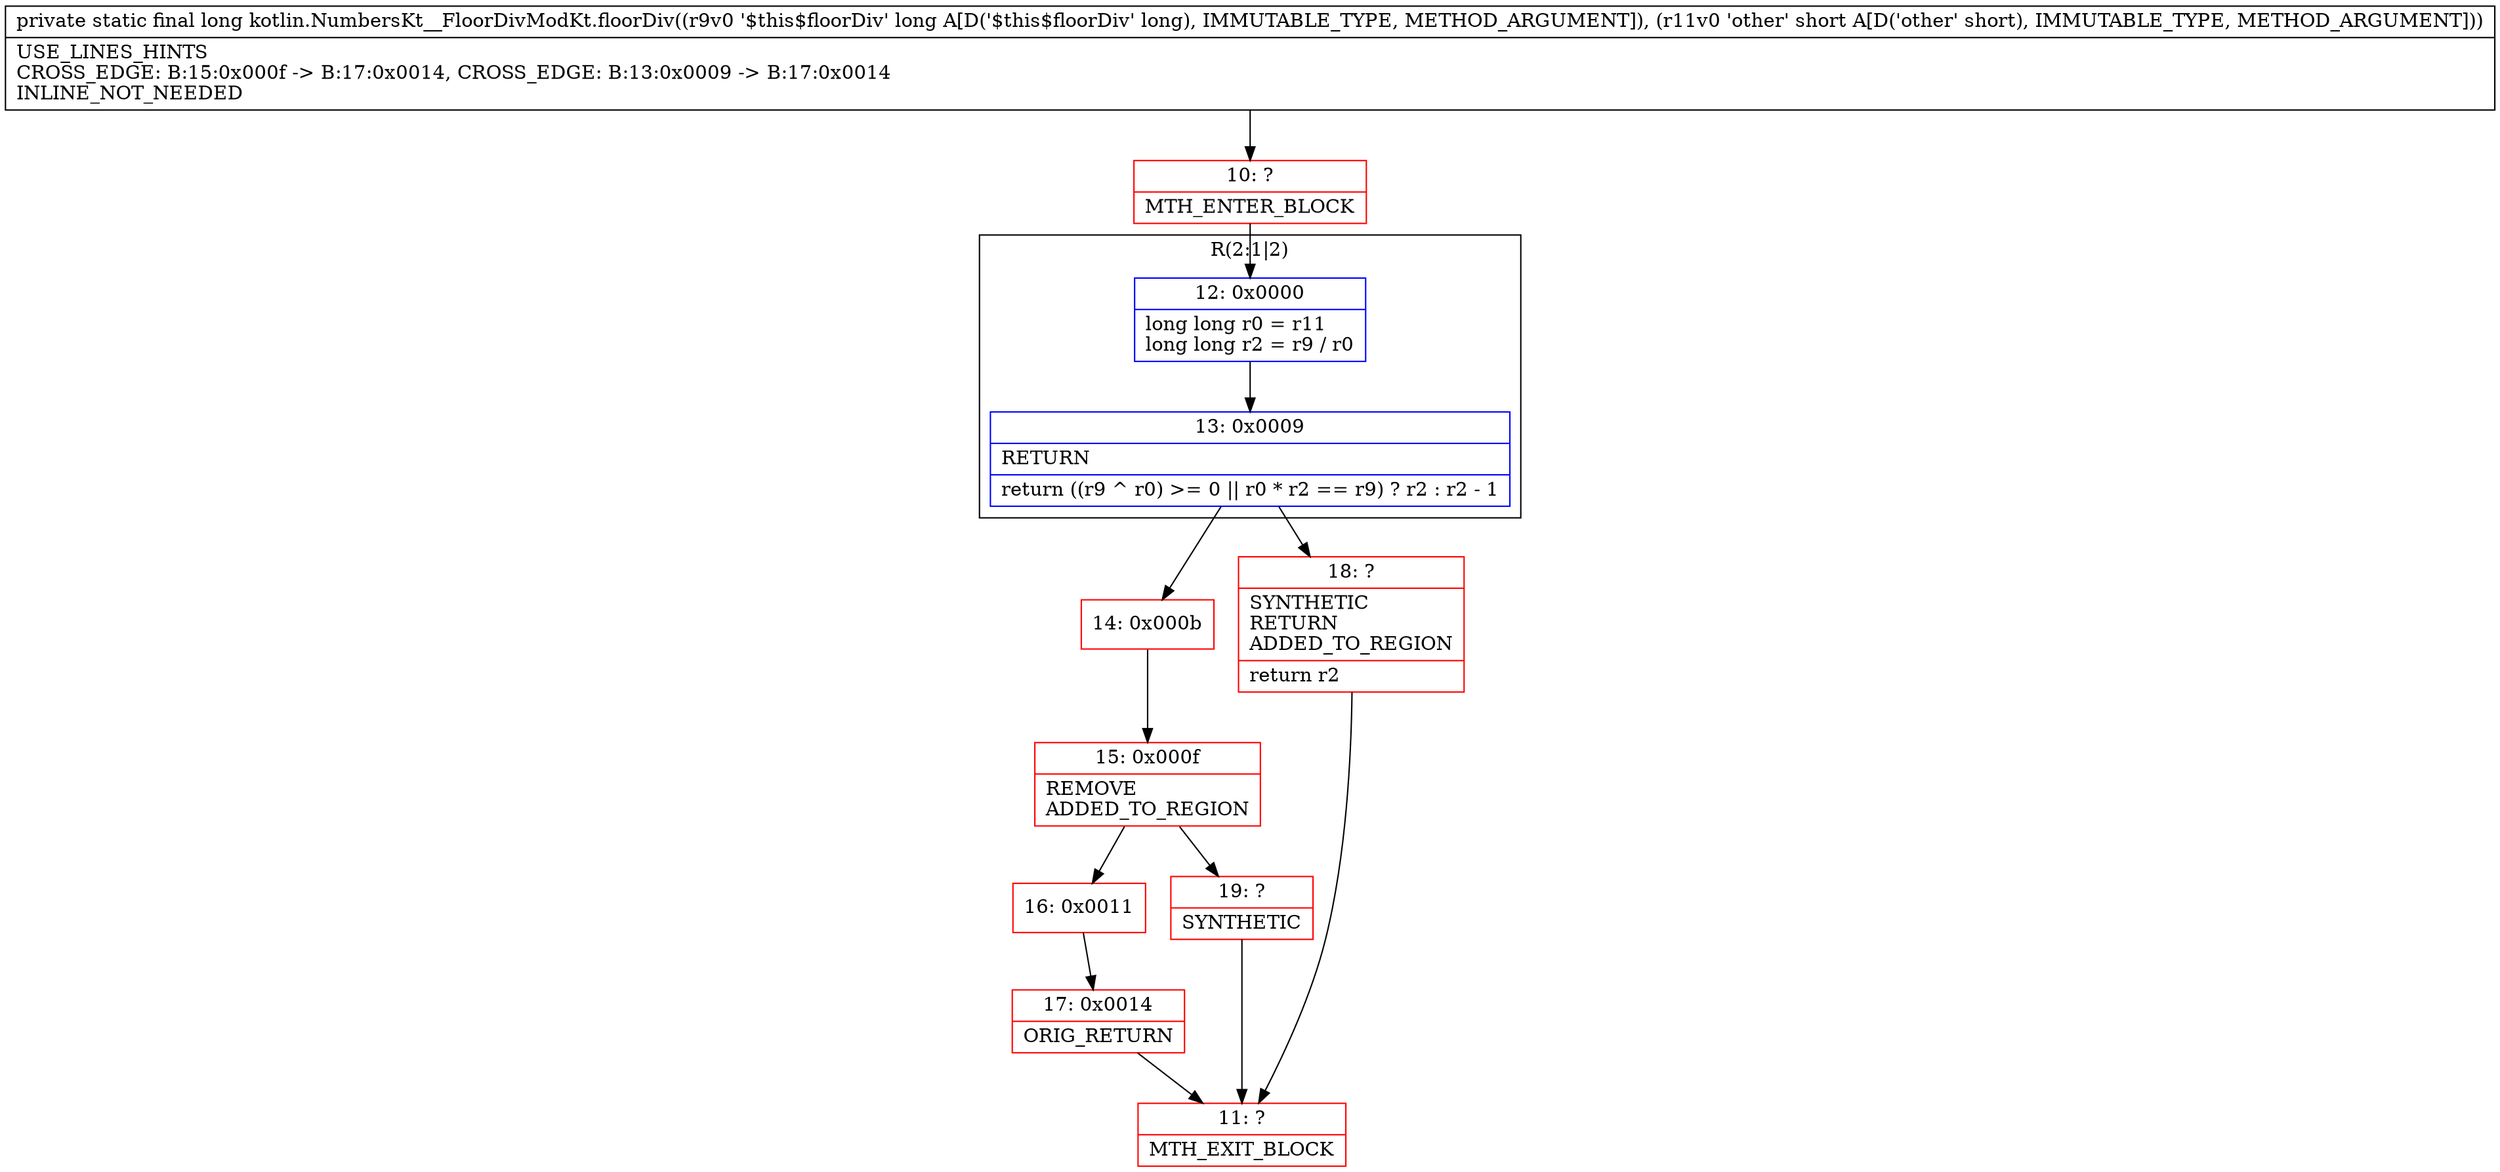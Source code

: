 digraph "CFG forkotlin.NumbersKt__FloorDivModKt.floorDiv(JS)J" {
subgraph cluster_Region_402316340 {
label = "R(2:1|2)";
node [shape=record,color=blue];
Node_12 [shape=record,label="{12\:\ 0x0000|long long r0 = r11\llong long r2 = r9 \/ r0\l}"];
Node_13 [shape=record,label="{13\:\ 0x0009|RETURN\l|return ((r9 ^ r0) \>= 0 \|\| r0 * r2 == r9) ? r2 : r2 \- 1\l}"];
}
Node_10 [shape=record,color=red,label="{10\:\ ?|MTH_ENTER_BLOCK\l}"];
Node_14 [shape=record,color=red,label="{14\:\ 0x000b}"];
Node_15 [shape=record,color=red,label="{15\:\ 0x000f|REMOVE\lADDED_TO_REGION\l}"];
Node_16 [shape=record,color=red,label="{16\:\ 0x0011}"];
Node_17 [shape=record,color=red,label="{17\:\ 0x0014|ORIG_RETURN\l}"];
Node_11 [shape=record,color=red,label="{11\:\ ?|MTH_EXIT_BLOCK\l}"];
Node_19 [shape=record,color=red,label="{19\:\ ?|SYNTHETIC\l}"];
Node_18 [shape=record,color=red,label="{18\:\ ?|SYNTHETIC\lRETURN\lADDED_TO_REGION\l|return r2\l}"];
MethodNode[shape=record,label="{private static final long kotlin.NumbersKt__FloorDivModKt.floorDiv((r9v0 '$this$floorDiv' long A[D('$this$floorDiv' long), IMMUTABLE_TYPE, METHOD_ARGUMENT]), (r11v0 'other' short A[D('other' short), IMMUTABLE_TYPE, METHOD_ARGUMENT]))  | USE_LINES_HINTS\lCROSS_EDGE: B:15:0x000f \-\> B:17:0x0014, CROSS_EDGE: B:13:0x0009 \-\> B:17:0x0014\lINLINE_NOT_NEEDED\l}"];
MethodNode -> Node_10;Node_12 -> Node_13;
Node_13 -> Node_14;
Node_13 -> Node_18;
Node_10 -> Node_12;
Node_14 -> Node_15;
Node_15 -> Node_16;
Node_15 -> Node_19;
Node_16 -> Node_17;
Node_17 -> Node_11;
Node_19 -> Node_11;
Node_18 -> Node_11;
}

